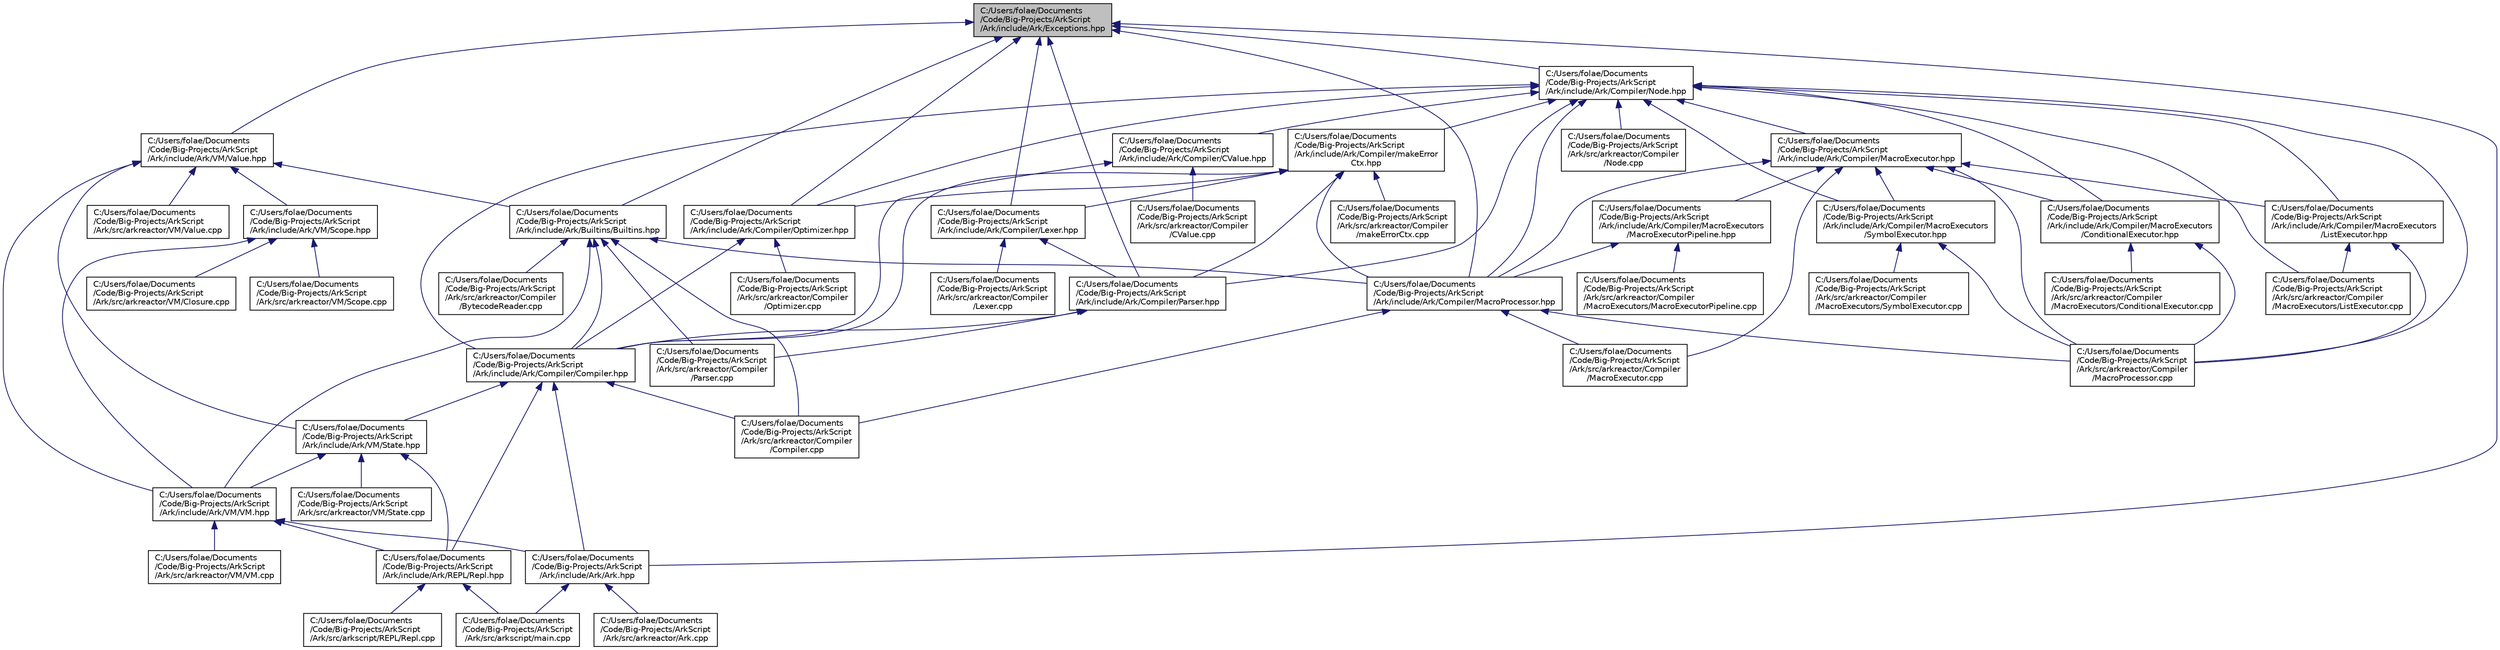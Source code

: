 digraph "C:/Users/folae/Documents/Code/Big-Projects/ArkScript/Ark/include/Ark/Exceptions.hpp"
{
 // INTERACTIVE_SVG=YES
 // LATEX_PDF_SIZE
  edge [fontname="Helvetica",fontsize="10",labelfontname="Helvetica",labelfontsize="10"];
  node [fontname="Helvetica",fontsize="10",shape=record];
  Node1 [label="C:/Users/folae/Documents\l/Code/Big-Projects/ArkScript\l/Ark/include/Ark/Exceptions.hpp",height=0.2,width=0.4,color="black", fillcolor="grey75", style="filled", fontcolor="black",tooltip="ArkScript homemade exceptions."];
  Node1 -> Node2 [dir="back",color="midnightblue",fontsize="10",style="solid",fontname="Helvetica"];
  Node2 [label="C:/Users/folae/Documents\l/Code/Big-Projects/ArkScript\l/Ark/include/Ark/Ark.hpp",height=0.2,width=0.4,color="black", fillcolor="white", style="filled",URL="$d3/d7e/Ark_8hpp.html",tooltip="Includes the needed files to start using ArkScript."];
  Node2 -> Node3 [dir="back",color="midnightblue",fontsize="10",style="solid",fontname="Helvetica"];
  Node3 [label="C:/Users/folae/Documents\l/Code/Big-Projects/ArkScript\l/Ark/src/arkreactor/Ark.cpp",height=0.2,width=0.4,color="black", fillcolor="white", style="filled",URL="$dc/d32/Ark_8cpp.html",tooltip=" "];
  Node2 -> Node4 [dir="back",color="midnightblue",fontsize="10",style="solid",fontname="Helvetica"];
  Node4 [label="C:/Users/folae/Documents\l/Code/Big-Projects/ArkScript\l/Ark/src/arkscript/main.cpp",height=0.2,width=0.4,color="black", fillcolor="white", style="filled",URL="$df/d0a/main_8cpp.html",tooltip=" "];
  Node1 -> Node5 [dir="back",color="midnightblue",fontsize="10",style="solid",fontname="Helvetica"];
  Node5 [label="C:/Users/folae/Documents\l/Code/Big-Projects/ArkScript\l/Ark/include/Ark/Builtins/Builtins.hpp",height=0.2,width=0.4,color="black", fillcolor="white", style="filled",URL="$da/d84/Builtins_8hpp.html",tooltip="Host the declaration of all the ArkScript builtins."];
  Node5 -> Node6 [dir="back",color="midnightblue",fontsize="10",style="solid",fontname="Helvetica"];
  Node6 [label="C:/Users/folae/Documents\l/Code/Big-Projects/ArkScript\l/Ark/include/Ark/Compiler/Compiler.hpp",height=0.2,width=0.4,color="black", fillcolor="white", style="filled",URL="$d8/d0f/Compiler_8hpp.html",tooltip="ArkScript compiler is in charge of transforming the AST into bytecode."];
  Node6 -> Node2 [dir="back",color="midnightblue",fontsize="10",style="solid",fontname="Helvetica"];
  Node6 -> Node7 [dir="back",color="midnightblue",fontsize="10",style="solid",fontname="Helvetica"];
  Node7 [label="C:/Users/folae/Documents\l/Code/Big-Projects/ArkScript\l/Ark/include/Ark/REPL/Repl.hpp",height=0.2,width=0.4,color="black", fillcolor="white", style="filled",URL="$d5/da5/Repl_8hpp.html",tooltip="ArkScript REPL - Read Eval Print Loop."];
  Node7 -> Node8 [dir="back",color="midnightblue",fontsize="10",style="solid",fontname="Helvetica"];
  Node8 [label="C:/Users/folae/Documents\l/Code/Big-Projects/ArkScript\l/Ark/src/arkscript/REPL/Repl.cpp",height=0.2,width=0.4,color="black", fillcolor="white", style="filled",URL="$d7/d46/Repl_8cpp.html",tooltip=" "];
  Node7 -> Node4 [dir="back",color="midnightblue",fontsize="10",style="solid",fontname="Helvetica"];
  Node6 -> Node9 [dir="back",color="midnightblue",fontsize="10",style="solid",fontname="Helvetica"];
  Node9 [label="C:/Users/folae/Documents\l/Code/Big-Projects/ArkScript\l/Ark/include/Ark/VM/State.hpp",height=0.2,width=0.4,color="black", fillcolor="white", style="filled",URL="$d0/db5/State_8hpp.html",tooltip="State used by the virtual machine: it loads the bytecode, can compile it if needed,..."];
  Node9 -> Node7 [dir="back",color="midnightblue",fontsize="10",style="solid",fontname="Helvetica"];
  Node9 -> Node10 [dir="back",color="midnightblue",fontsize="10",style="solid",fontname="Helvetica"];
  Node10 [label="C:/Users/folae/Documents\l/Code/Big-Projects/ArkScript\l/Ark/include/Ark/VM/VM.hpp",height=0.2,width=0.4,color="black", fillcolor="white", style="filled",URL="$d1/d91/VM_8hpp.html",tooltip="The ArkScript virtual machine."];
  Node10 -> Node2 [dir="back",color="midnightblue",fontsize="10",style="solid",fontname="Helvetica"];
  Node10 -> Node7 [dir="back",color="midnightblue",fontsize="10",style="solid",fontname="Helvetica"];
  Node10 -> Node11 [dir="back",color="midnightblue",fontsize="10",style="solid",fontname="Helvetica"];
  Node11 [label="C:/Users/folae/Documents\l/Code/Big-Projects/ArkScript\l/Ark/src/arkreactor/VM/VM.cpp",height=0.2,width=0.4,color="black", fillcolor="white", style="filled",URL="$d2/d27/VM_8cpp.html",tooltip=" "];
  Node9 -> Node12 [dir="back",color="midnightblue",fontsize="10",style="solid",fontname="Helvetica"];
  Node12 [label="C:/Users/folae/Documents\l/Code/Big-Projects/ArkScript\l/Ark/src/arkreactor/VM/State.cpp",height=0.2,width=0.4,color="black", fillcolor="white", style="filled",URL="$d0/da0/State_8cpp.html",tooltip=" "];
  Node6 -> Node13 [dir="back",color="midnightblue",fontsize="10",style="solid",fontname="Helvetica"];
  Node13 [label="C:/Users/folae/Documents\l/Code/Big-Projects/ArkScript\l/Ark/src/arkreactor/Compiler\l/Compiler.cpp",height=0.2,width=0.4,color="black", fillcolor="white", style="filled",URL="$de/dfa/Compiler_8cpp.html",tooltip=" "];
  Node5 -> Node14 [dir="back",color="midnightblue",fontsize="10",style="solid",fontname="Helvetica"];
  Node14 [label="C:/Users/folae/Documents\l/Code/Big-Projects/ArkScript\l/Ark/include/Ark/Compiler/MacroProcessor.hpp",height=0.2,width=0.4,color="black", fillcolor="white", style="filled",URL="$dd/d6a/MacroProcessor_8hpp.html",tooltip="Handles the macros and their expansion in ArkScript source code."];
  Node14 -> Node13 [dir="back",color="midnightblue",fontsize="10",style="solid",fontname="Helvetica"];
  Node14 -> Node15 [dir="back",color="midnightblue",fontsize="10",style="solid",fontname="Helvetica"];
  Node15 [label="C:/Users/folae/Documents\l/Code/Big-Projects/ArkScript\l/Ark/src/arkreactor/Compiler\l/MacroExecutor.cpp",height=0.2,width=0.4,color="black", fillcolor="white", style="filled",URL="$db/d91/MacroExecutor_8cpp.html",tooltip=" "];
  Node14 -> Node16 [dir="back",color="midnightblue",fontsize="10",style="solid",fontname="Helvetica"];
  Node16 [label="C:/Users/folae/Documents\l/Code/Big-Projects/ArkScript\l/Ark/src/arkreactor/Compiler\l/MacroProcessor.cpp",height=0.2,width=0.4,color="black", fillcolor="white", style="filled",URL="$dc/db7/MacroProcessor_8cpp.html",tooltip=" "];
  Node5 -> Node10 [dir="back",color="midnightblue",fontsize="10",style="solid",fontname="Helvetica"];
  Node5 -> Node17 [dir="back",color="midnightblue",fontsize="10",style="solid",fontname="Helvetica"];
  Node17 [label="C:/Users/folae/Documents\l/Code/Big-Projects/ArkScript\l/Ark/src/arkreactor/Compiler\l/BytecodeReader.cpp",height=0.2,width=0.4,color="black", fillcolor="white", style="filled",URL="$d5/d36/BytecodeReader_8cpp.html",tooltip=" "];
  Node5 -> Node13 [dir="back",color="midnightblue",fontsize="10",style="solid",fontname="Helvetica"];
  Node5 -> Node18 [dir="back",color="midnightblue",fontsize="10",style="solid",fontname="Helvetica"];
  Node18 [label="C:/Users/folae/Documents\l/Code/Big-Projects/ArkScript\l/Ark/src/arkreactor/Compiler\l/Parser.cpp",height=0.2,width=0.4,color="black", fillcolor="white", style="filled",URL="$dc/df5/Parser_8cpp.html",tooltip=" "];
  Node1 -> Node19 [dir="back",color="midnightblue",fontsize="10",style="solid",fontname="Helvetica"];
  Node19 [label="C:/Users/folae/Documents\l/Code/Big-Projects/ArkScript\l/Ark/include/Ark/Compiler/Lexer.hpp",height=0.2,width=0.4,color="black", fillcolor="white", style="filled",URL="$da/d79/Lexer_8hpp.html",tooltip="Tokenize ArkScript code."];
  Node19 -> Node20 [dir="back",color="midnightblue",fontsize="10",style="solid",fontname="Helvetica"];
  Node20 [label="C:/Users/folae/Documents\l/Code/Big-Projects/ArkScript\l/Ark/include/Ark/Compiler/Parser.hpp",height=0.2,width=0.4,color="black", fillcolor="white", style="filled",URL="$d7/ddd/Parser_8hpp.html",tooltip="Parses a token stream into an AST by using the Ark::internal::Node."];
  Node20 -> Node6 [dir="back",color="midnightblue",fontsize="10",style="solid",fontname="Helvetica"];
  Node20 -> Node18 [dir="back",color="midnightblue",fontsize="10",style="solid",fontname="Helvetica"];
  Node19 -> Node21 [dir="back",color="midnightblue",fontsize="10",style="solid",fontname="Helvetica"];
  Node21 [label="C:/Users/folae/Documents\l/Code/Big-Projects/ArkScript\l/Ark/src/arkreactor/Compiler\l/Lexer.cpp",height=0.2,width=0.4,color="black", fillcolor="white", style="filled",URL="$d2/d15/Lexer_8cpp.html",tooltip=" "];
  Node1 -> Node14 [dir="back",color="midnightblue",fontsize="10",style="solid",fontname="Helvetica"];
  Node1 -> Node22 [dir="back",color="midnightblue",fontsize="10",style="solid",fontname="Helvetica"];
  Node22 [label="C:/Users/folae/Documents\l/Code/Big-Projects/ArkScript\l/Ark/include/Ark/Compiler/Node.hpp",height=0.2,width=0.4,color="black", fillcolor="white", style="filled",URL="$d7/dc6/Node_8hpp.html",tooltip="AST node used by the parser, optimizer and compiler."];
  Node22 -> Node23 [dir="back",color="midnightblue",fontsize="10",style="solid",fontname="Helvetica"];
  Node23 [label="C:/Users/folae/Documents\l/Code/Big-Projects/ArkScript\l/Ark/include/Ark/Compiler/CValue.hpp",height=0.2,width=0.4,color="black", fillcolor="white", style="filled",URL="$d9/de7/CValue_8hpp.html",tooltip="The basic value type handled by the compiler."];
  Node23 -> Node6 [dir="back",color="midnightblue",fontsize="10",style="solid",fontname="Helvetica"];
  Node23 -> Node24 [dir="back",color="midnightblue",fontsize="10",style="solid",fontname="Helvetica"];
  Node24 [label="C:/Users/folae/Documents\l/Code/Big-Projects/ArkScript\l/Ark/src/arkreactor/Compiler\l/CValue.cpp",height=0.2,width=0.4,color="black", fillcolor="white", style="filled",URL="$d8/d4f/CValue_8cpp.html",tooltip=" "];
  Node22 -> Node6 [dir="back",color="midnightblue",fontsize="10",style="solid",fontname="Helvetica"];
  Node22 -> Node25 [dir="back",color="midnightblue",fontsize="10",style="solid",fontname="Helvetica"];
  Node25 [label="C:/Users/folae/Documents\l/Code/Big-Projects/ArkScript\l/Ark/include/Ark/Compiler/MacroExecutor.hpp",height=0.2,width=0.4,color="black", fillcolor="white", style="filled",URL="$dc/d7c/MacroExecutor_8hpp.html",tooltip="The base class for all MacroExecutors."];
  Node25 -> Node26 [dir="back",color="midnightblue",fontsize="10",style="solid",fontname="Helvetica"];
  Node26 [label="C:/Users/folae/Documents\l/Code/Big-Projects/ArkScript\l/Ark/include/Ark/Compiler/MacroExecutors\l/ConditionalExecutor.hpp",height=0.2,width=0.4,color="black", fillcolor="white", style="filled",URL="$df/d70/ConditionalExecutor_8hpp.html",tooltip="Executor for Conditional Macros."];
  Node26 -> Node27 [dir="back",color="midnightblue",fontsize="10",style="solid",fontname="Helvetica"];
  Node27 [label="C:/Users/folae/Documents\l/Code/Big-Projects/ArkScript\l/Ark/src/arkreactor/Compiler\l/MacroExecutors/ConditionalExecutor.cpp",height=0.2,width=0.4,color="black", fillcolor="white", style="filled",URL="$da/d58/ConditionalExecutor_8cpp.html",tooltip=" "];
  Node26 -> Node16 [dir="back",color="midnightblue",fontsize="10",style="solid",fontname="Helvetica"];
  Node25 -> Node28 [dir="back",color="midnightblue",fontsize="10",style="solid",fontname="Helvetica"];
  Node28 [label="C:/Users/folae/Documents\l/Code/Big-Projects/ArkScript\l/Ark/include/Ark/Compiler/MacroExecutors\l/ListExecutor.hpp",height=0.2,width=0.4,color="black", fillcolor="white", style="filled",URL="$dc/dec/ListExecutor_8hpp.html",tooltip="Executor for List Macros."];
  Node28 -> Node29 [dir="back",color="midnightblue",fontsize="10",style="solid",fontname="Helvetica"];
  Node29 [label="C:/Users/folae/Documents\l/Code/Big-Projects/ArkScript\l/Ark/src/arkreactor/Compiler\l/MacroExecutors/ListExecutor.cpp",height=0.2,width=0.4,color="black", fillcolor="white", style="filled",URL="$da/d67/ListExecutor_8cpp.html",tooltip=" "];
  Node28 -> Node16 [dir="back",color="midnightblue",fontsize="10",style="solid",fontname="Helvetica"];
  Node25 -> Node30 [dir="back",color="midnightblue",fontsize="10",style="solid",fontname="Helvetica"];
  Node30 [label="C:/Users/folae/Documents\l/Code/Big-Projects/ArkScript\l/Ark/include/Ark/Compiler/MacroExecutors\l/MacroExecutorPipeline.hpp",height=0.2,width=0.4,color="black", fillcolor="white", style="filled",URL="$df/d10/MacroExecutorPipeline_8hpp.html",tooltip="The Chain of Responsibility class for running nodes through MacroExecutors."];
  Node30 -> Node14 [dir="back",color="midnightblue",fontsize="10",style="solid",fontname="Helvetica"];
  Node30 -> Node31 [dir="back",color="midnightblue",fontsize="10",style="solid",fontname="Helvetica"];
  Node31 [label="C:/Users/folae/Documents\l/Code/Big-Projects/ArkScript\l/Ark/src/arkreactor/Compiler\l/MacroExecutors/MacroExecutorPipeline.cpp",height=0.2,width=0.4,color="black", fillcolor="white", style="filled",URL="$dd/d13/MacroExecutorPipeline_8cpp.html",tooltip=" "];
  Node25 -> Node32 [dir="back",color="midnightblue",fontsize="10",style="solid",fontname="Helvetica"];
  Node32 [label="C:/Users/folae/Documents\l/Code/Big-Projects/ArkScript\l/Ark/include/Ark/Compiler/MacroExecutors\l/SymbolExecutor.hpp",height=0.2,width=0.4,color="black", fillcolor="white", style="filled",URL="$d4/d35/SymbolExecutor_8hpp.html",tooltip="Executor for Symbol Macros."];
  Node32 -> Node33 [dir="back",color="midnightblue",fontsize="10",style="solid",fontname="Helvetica"];
  Node33 [label="C:/Users/folae/Documents\l/Code/Big-Projects/ArkScript\l/Ark/src/arkreactor/Compiler\l/MacroExecutors/SymbolExecutor.cpp",height=0.2,width=0.4,color="black", fillcolor="white", style="filled",URL="$d7/d2b/SymbolExecutor_8cpp.html",tooltip=" "];
  Node32 -> Node16 [dir="back",color="midnightblue",fontsize="10",style="solid",fontname="Helvetica"];
  Node25 -> Node14 [dir="back",color="midnightblue",fontsize="10",style="solid",fontname="Helvetica"];
  Node25 -> Node15 [dir="back",color="midnightblue",fontsize="10",style="solid",fontname="Helvetica"];
  Node25 -> Node16 [dir="back",color="midnightblue",fontsize="10",style="solid",fontname="Helvetica"];
  Node22 -> Node26 [dir="back",color="midnightblue",fontsize="10",style="solid",fontname="Helvetica"];
  Node22 -> Node28 [dir="back",color="midnightblue",fontsize="10",style="solid",fontname="Helvetica"];
  Node22 -> Node32 [dir="back",color="midnightblue",fontsize="10",style="solid",fontname="Helvetica"];
  Node22 -> Node14 [dir="back",color="midnightblue",fontsize="10",style="solid",fontname="Helvetica"];
  Node22 -> Node34 [dir="back",color="midnightblue",fontsize="10",style="solid",fontname="Helvetica"];
  Node34 [label="C:/Users/folae/Documents\l/Code/Big-Projects/ArkScript\l/Ark/include/Ark/Compiler/Optimizer.hpp",height=0.2,width=0.4,color="black", fillcolor="white", style="filled",URL="$db/d93/Optimizer_8hpp.html",tooltip="Optimizes a given ArkScript AST."];
  Node34 -> Node6 [dir="back",color="midnightblue",fontsize="10",style="solid",fontname="Helvetica"];
  Node34 -> Node35 [dir="back",color="midnightblue",fontsize="10",style="solid",fontname="Helvetica"];
  Node35 [label="C:/Users/folae/Documents\l/Code/Big-Projects/ArkScript\l/Ark/src/arkreactor/Compiler\l/Optimizer.cpp",height=0.2,width=0.4,color="black", fillcolor="white", style="filled",URL="$d2/dc5/Optimizer_8cpp.html",tooltip=" "];
  Node22 -> Node20 [dir="back",color="midnightblue",fontsize="10",style="solid",fontname="Helvetica"];
  Node22 -> Node36 [dir="back",color="midnightblue",fontsize="10",style="solid",fontname="Helvetica"];
  Node36 [label="C:/Users/folae/Documents\l/Code/Big-Projects/ArkScript\l/Ark/include/Ark/Compiler/makeError\lCtx.hpp",height=0.2,width=0.4,color="black", fillcolor="white", style="filled",URL="$dc/dc5/makeErrorCtx_8hpp.html",tooltip=" "];
  Node36 -> Node6 [dir="back",color="midnightblue",fontsize="10",style="solid",fontname="Helvetica"];
  Node36 -> Node19 [dir="back",color="midnightblue",fontsize="10",style="solid",fontname="Helvetica"];
  Node36 -> Node14 [dir="back",color="midnightblue",fontsize="10",style="solid",fontname="Helvetica"];
  Node36 -> Node34 [dir="back",color="midnightblue",fontsize="10",style="solid",fontname="Helvetica"];
  Node36 -> Node20 [dir="back",color="midnightblue",fontsize="10",style="solid",fontname="Helvetica"];
  Node36 -> Node37 [dir="back",color="midnightblue",fontsize="10",style="solid",fontname="Helvetica"];
  Node37 [label="C:/Users/folae/Documents\l/Code/Big-Projects/ArkScript\l/Ark/src/arkreactor/Compiler\l/makeErrorCtx.cpp",height=0.2,width=0.4,color="black", fillcolor="white", style="filled",URL="$d9/db7/makeErrorCtx_8cpp.html",tooltip=" "];
  Node22 -> Node29 [dir="back",color="midnightblue",fontsize="10",style="solid",fontname="Helvetica"];
  Node22 -> Node16 [dir="back",color="midnightblue",fontsize="10",style="solid",fontname="Helvetica"];
  Node22 -> Node38 [dir="back",color="midnightblue",fontsize="10",style="solid",fontname="Helvetica"];
  Node38 [label="C:/Users/folae/Documents\l/Code/Big-Projects/ArkScript\l/Ark/src/arkreactor/Compiler\l/Node.cpp",height=0.2,width=0.4,color="black", fillcolor="white", style="filled",URL="$dc/d73/Node_8cpp.html",tooltip=" "];
  Node1 -> Node34 [dir="back",color="midnightblue",fontsize="10",style="solid",fontname="Helvetica"];
  Node1 -> Node20 [dir="back",color="midnightblue",fontsize="10",style="solid",fontname="Helvetica"];
  Node1 -> Node39 [dir="back",color="midnightblue",fontsize="10",style="solid",fontname="Helvetica"];
  Node39 [label="C:/Users/folae/Documents\l/Code/Big-Projects/ArkScript\l/Ark/include/Ark/VM/Value.hpp",height=0.2,width=0.4,color="black", fillcolor="white", style="filled",URL="$de/dfd/Value_8hpp.html",tooltip=" "];
  Node39 -> Node5 [dir="back",color="midnightblue",fontsize="10",style="solid",fontname="Helvetica"];
  Node39 -> Node40 [dir="back",color="midnightblue",fontsize="10",style="solid",fontname="Helvetica"];
  Node40 [label="C:/Users/folae/Documents\l/Code/Big-Projects/ArkScript\l/Ark/include/Ark/VM/Scope.hpp",height=0.2,width=0.4,color="black", fillcolor="white", style="filled",URL="$d8/dcd/Scope_8hpp.html",tooltip="The virtual machine scope system."];
  Node40 -> Node10 [dir="back",color="midnightblue",fontsize="10",style="solid",fontname="Helvetica"];
  Node40 -> Node41 [dir="back",color="midnightblue",fontsize="10",style="solid",fontname="Helvetica"];
  Node41 [label="C:/Users/folae/Documents\l/Code/Big-Projects/ArkScript\l/Ark/src/arkreactor/VM/Closure.cpp",height=0.2,width=0.4,color="black", fillcolor="white", style="filled",URL="$d1/db2/Closure_8cpp.html",tooltip=" "];
  Node40 -> Node42 [dir="back",color="midnightblue",fontsize="10",style="solid",fontname="Helvetica"];
  Node42 [label="C:/Users/folae/Documents\l/Code/Big-Projects/ArkScript\l/Ark/src/arkreactor/VM/Scope.cpp",height=0.2,width=0.4,color="black", fillcolor="white", style="filled",URL="$d5/d04/Scope_8cpp.html",tooltip=" "];
  Node39 -> Node9 [dir="back",color="midnightblue",fontsize="10",style="solid",fontname="Helvetica"];
  Node39 -> Node10 [dir="back",color="midnightblue",fontsize="10",style="solid",fontname="Helvetica"];
  Node39 -> Node43 [dir="back",color="midnightblue",fontsize="10",style="solid",fontname="Helvetica"];
  Node43 [label="C:/Users/folae/Documents\l/Code/Big-Projects/ArkScript\l/Ark/src/arkreactor/VM/Value.cpp",height=0.2,width=0.4,color="black", fillcolor="white", style="filled",URL="$d1/d74/Value_8cpp.html",tooltip=" "];
}

